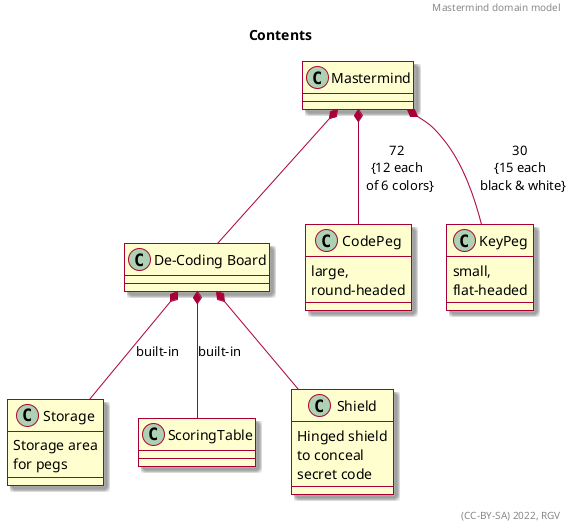 ﻿@startuml
skin rose

header Mastermind domain model
title Contents
right footer (CC-BY-SA) 2022, RGV

class Mastermind
class "De-Coding Board" as Board
class Storage{
Storage area
for pegs
}
class ScoringTable
class Shield{
Hinged shield
to conceal
secret code
}
class CodePeg{
large,
round-headed
}
class KeyPeg{
small,
flat-headed
}

Mastermind *-- Board
Mastermind *-- CodePeg : 72\n{12 each\n  of 6 colors}
Mastermind *-- KeyPeg : 30\n{15 each\n  black & white}

Board *-- Storage : "built-in"
Board *-- ScoringTable : "built-in"
Board *-- Shield

@enduml